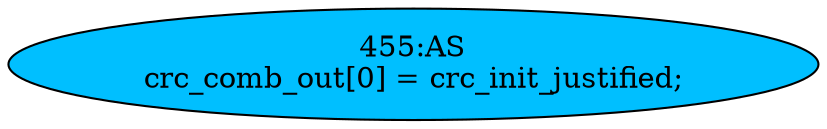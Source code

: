 strict digraph "" {
	node [label="\N"];
	"455:AS"	 [ast="<pyverilog.vparser.ast.Assign object at 0x7f01261e3a90>",
		def_var="['crc_comb_out']",
		fillcolor=deepskyblue,
		label="455:AS
crc_comb_out[0] = crc_init_justified;",
		statements="[]",
		style=filled,
		typ=Assign,
		use_var="['crc_init_justified']"];
}
